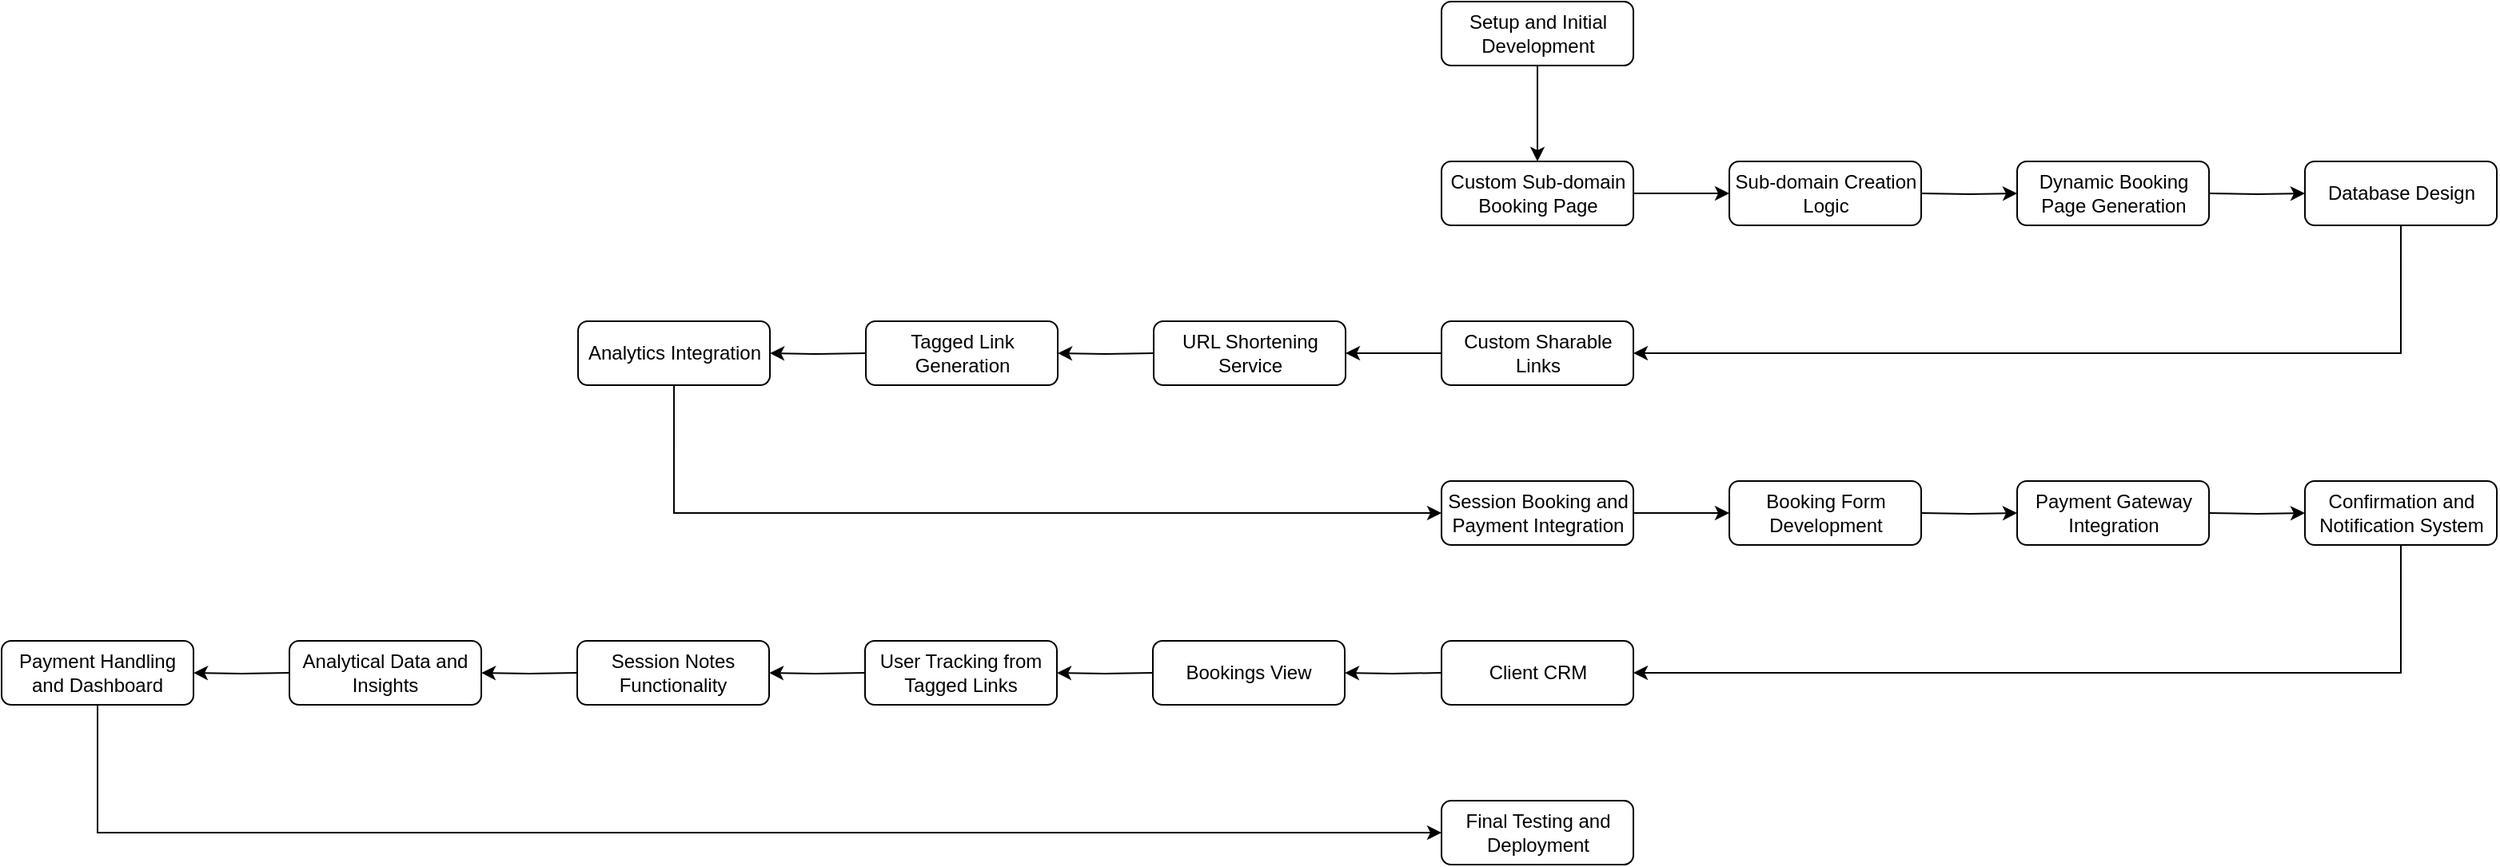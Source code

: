 <mxfile version="24.6.4" type="device">
  <diagram id="C5RBs43oDa-KdzZeNtuy" name="Page-1">
    <mxGraphModel dx="3204" dy="1452" grid="1" gridSize="10" guides="1" tooltips="1" connect="1" arrows="1" fold="1" page="1" pageScale="1" pageWidth="1169" pageHeight="827" math="0" shadow="0">
      <root>
        <mxCell id="WIyWlLk6GJQsqaUBKTNV-0" />
        <mxCell id="WIyWlLk6GJQsqaUBKTNV-1" parent="WIyWlLk6GJQsqaUBKTNV-0" />
        <mxCell id="BwjRhqzFZMYUQz5JcEp9-24" style="edgeStyle=orthogonalEdgeStyle;rounded=0;orthogonalLoop=1;jettySize=auto;html=1;exitX=0.5;exitY=1;exitDx=0;exitDy=0;entryX=0.5;entryY=0;entryDx=0;entryDy=0;" edge="1" parent="WIyWlLk6GJQsqaUBKTNV-1" source="WIyWlLk6GJQsqaUBKTNV-12" target="BwjRhqzFZMYUQz5JcEp9-1">
          <mxGeometry relative="1" as="geometry" />
        </mxCell>
        <mxCell id="WIyWlLk6GJQsqaUBKTNV-12" value="Setup and Initial Development" style="rounded=1;whiteSpace=wrap;html=1;fontSize=12;glass=0;strokeWidth=1;shadow=0;" parent="WIyWlLk6GJQsqaUBKTNV-1" vertex="1">
          <mxGeometry x="-59.48" y="110" width="120" height="40" as="geometry" />
        </mxCell>
        <mxCell id="BwjRhqzFZMYUQz5JcEp9-14" style="edgeStyle=orthogonalEdgeStyle;rounded=0;orthogonalLoop=1;jettySize=auto;html=1;exitX=1;exitY=0.5;exitDx=0;exitDy=0;entryX=0;entryY=0.5;entryDx=0;entryDy=0;" edge="1" parent="WIyWlLk6GJQsqaUBKTNV-1" source="BwjRhqzFZMYUQz5JcEp9-1" target="BwjRhqzFZMYUQz5JcEp9-13">
          <mxGeometry relative="1" as="geometry" />
        </mxCell>
        <mxCell id="BwjRhqzFZMYUQz5JcEp9-1" value="Custom Sub-domain Booking Page" style="rounded=1;whiteSpace=wrap;html=1;fontSize=12;glass=0;strokeWidth=1;shadow=0;" vertex="1" parent="WIyWlLk6GJQsqaUBKTNV-1">
          <mxGeometry x="-59.48" y="210" width="120" height="40" as="geometry" />
        </mxCell>
        <mxCell id="BwjRhqzFZMYUQz5JcEp9-26" style="edgeStyle=orthogonalEdgeStyle;rounded=0;orthogonalLoop=1;jettySize=auto;html=1;exitX=0;exitY=0.5;exitDx=0;exitDy=0;entryX=1;entryY=0.5;entryDx=0;entryDy=0;" edge="1" parent="WIyWlLk6GJQsqaUBKTNV-1" source="BwjRhqzFZMYUQz5JcEp9-3" target="BwjRhqzFZMYUQz5JcEp9-25">
          <mxGeometry relative="1" as="geometry" />
        </mxCell>
        <mxCell id="BwjRhqzFZMYUQz5JcEp9-3" value="Custom Sharable Links" style="rounded=1;whiteSpace=wrap;html=1;fontSize=12;glass=0;strokeWidth=1;shadow=0;" vertex="1" parent="WIyWlLk6GJQsqaUBKTNV-1">
          <mxGeometry x="-59.48" y="310" width="120" height="40" as="geometry" />
        </mxCell>
        <mxCell id="BwjRhqzFZMYUQz5JcEp9-33" style="edgeStyle=orthogonalEdgeStyle;rounded=0;orthogonalLoop=1;jettySize=auto;html=1;exitX=1;exitY=0.5;exitDx=0;exitDy=0;entryX=0;entryY=0.5;entryDx=0;entryDy=0;" edge="1" parent="WIyWlLk6GJQsqaUBKTNV-1" source="BwjRhqzFZMYUQz5JcEp9-5" target="BwjRhqzFZMYUQz5JcEp9-32">
          <mxGeometry relative="1" as="geometry" />
        </mxCell>
        <mxCell id="BwjRhqzFZMYUQz5JcEp9-5" value="Session Booking and Payment Integration" style="rounded=1;whiteSpace=wrap;html=1;fontSize=12;glass=0;strokeWidth=1;shadow=0;" vertex="1" parent="WIyWlLk6GJQsqaUBKTNV-1">
          <mxGeometry x="-59.48" y="410" width="120" height="40" as="geometry" />
        </mxCell>
        <mxCell id="BwjRhqzFZMYUQz5JcEp9-7" value="Client CRM" style="rounded=1;whiteSpace=wrap;html=1;fontSize=12;glass=0;strokeWidth=1;shadow=0;" vertex="1" parent="WIyWlLk6GJQsqaUBKTNV-1">
          <mxGeometry x="-59.48" y="510" width="120" height="40" as="geometry" />
        </mxCell>
        <mxCell id="BwjRhqzFZMYUQz5JcEp9-12" value="Final Testing and Deployment" style="rounded=1;whiteSpace=wrap;html=1;fontSize=12;glass=0;strokeWidth=1;shadow=0;" vertex="1" parent="WIyWlLk6GJQsqaUBKTNV-1">
          <mxGeometry x="-59.48" y="610" width="120" height="40" as="geometry" />
        </mxCell>
        <mxCell id="BwjRhqzFZMYUQz5JcEp9-13" value="Sub-domain Creation Logic" style="rounded=1;whiteSpace=wrap;html=1;fontSize=12;glass=0;strokeWidth=1;shadow=0;" vertex="1" parent="WIyWlLk6GJQsqaUBKTNV-1">
          <mxGeometry x="120.52" y="210" width="120" height="40" as="geometry" />
        </mxCell>
        <mxCell id="BwjRhqzFZMYUQz5JcEp9-19" style="edgeStyle=orthogonalEdgeStyle;rounded=0;orthogonalLoop=1;jettySize=auto;html=1;exitX=1;exitY=0.5;exitDx=0;exitDy=0;entryX=0;entryY=0.5;entryDx=0;entryDy=0;" edge="1" parent="WIyWlLk6GJQsqaUBKTNV-1" target="BwjRhqzFZMYUQz5JcEp9-20">
          <mxGeometry relative="1" as="geometry">
            <mxPoint x="240.52" y="230" as="sourcePoint" />
          </mxGeometry>
        </mxCell>
        <mxCell id="BwjRhqzFZMYUQz5JcEp9-20" value="Dynamic Booking Page Generation" style="rounded=1;whiteSpace=wrap;html=1;fontSize=12;glass=0;strokeWidth=1;shadow=0;" vertex="1" parent="WIyWlLk6GJQsqaUBKTNV-1">
          <mxGeometry x="300.52" y="210" width="120" height="40" as="geometry" />
        </mxCell>
        <mxCell id="BwjRhqzFZMYUQz5JcEp9-21" style="edgeStyle=orthogonalEdgeStyle;rounded=0;orthogonalLoop=1;jettySize=auto;html=1;exitX=1;exitY=0.5;exitDx=0;exitDy=0;entryX=0;entryY=0.5;entryDx=0;entryDy=0;" edge="1" parent="WIyWlLk6GJQsqaUBKTNV-1" target="BwjRhqzFZMYUQz5JcEp9-22">
          <mxGeometry relative="1" as="geometry">
            <mxPoint x="420.52" y="230" as="sourcePoint" />
          </mxGeometry>
        </mxCell>
        <mxCell id="BwjRhqzFZMYUQz5JcEp9-23" style="edgeStyle=orthogonalEdgeStyle;rounded=0;orthogonalLoop=1;jettySize=auto;html=1;exitX=0.5;exitY=1;exitDx=0;exitDy=0;entryX=1;entryY=0.5;entryDx=0;entryDy=0;" edge="1" parent="WIyWlLk6GJQsqaUBKTNV-1" source="BwjRhqzFZMYUQz5JcEp9-22" target="BwjRhqzFZMYUQz5JcEp9-3">
          <mxGeometry relative="1" as="geometry" />
        </mxCell>
        <mxCell id="BwjRhqzFZMYUQz5JcEp9-22" value="Database Design" style="rounded=1;whiteSpace=wrap;html=1;fontSize=12;glass=0;strokeWidth=1;shadow=0;" vertex="1" parent="WIyWlLk6GJQsqaUBKTNV-1">
          <mxGeometry x="480.52" y="210" width="120" height="40" as="geometry" />
        </mxCell>
        <mxCell id="BwjRhqzFZMYUQz5JcEp9-25" value="URL Shortening Service" style="rounded=1;whiteSpace=wrap;html=1;fontSize=12;glass=0;strokeWidth=1;shadow=0;" vertex="1" parent="WIyWlLk6GJQsqaUBKTNV-1">
          <mxGeometry x="-239.48" y="310" width="120" height="40" as="geometry" />
        </mxCell>
        <mxCell id="BwjRhqzFZMYUQz5JcEp9-27" style="edgeStyle=orthogonalEdgeStyle;rounded=0;orthogonalLoop=1;jettySize=auto;html=1;exitX=0;exitY=0.5;exitDx=0;exitDy=0;entryX=1;entryY=0.5;entryDx=0;entryDy=0;" edge="1" parent="WIyWlLk6GJQsqaUBKTNV-1" target="BwjRhqzFZMYUQz5JcEp9-28">
          <mxGeometry relative="1" as="geometry">
            <mxPoint x="-239.48" y="330" as="sourcePoint" />
          </mxGeometry>
        </mxCell>
        <mxCell id="BwjRhqzFZMYUQz5JcEp9-28" value="Tagged Link Generation" style="rounded=1;whiteSpace=wrap;html=1;fontSize=12;glass=0;strokeWidth=1;shadow=0;" vertex="1" parent="WIyWlLk6GJQsqaUBKTNV-1">
          <mxGeometry x="-419.48" y="310" width="120" height="40" as="geometry" />
        </mxCell>
        <mxCell id="BwjRhqzFZMYUQz5JcEp9-29" style="edgeStyle=orthogonalEdgeStyle;rounded=0;orthogonalLoop=1;jettySize=auto;html=1;exitX=0;exitY=0.5;exitDx=0;exitDy=0;entryX=1;entryY=0.5;entryDx=0;entryDy=0;" edge="1" parent="WIyWlLk6GJQsqaUBKTNV-1" target="BwjRhqzFZMYUQz5JcEp9-30">
          <mxGeometry relative="1" as="geometry">
            <mxPoint x="-419.48" y="330" as="sourcePoint" />
          </mxGeometry>
        </mxCell>
        <mxCell id="BwjRhqzFZMYUQz5JcEp9-31" style="edgeStyle=orthogonalEdgeStyle;rounded=0;orthogonalLoop=1;jettySize=auto;html=1;exitX=0.5;exitY=1;exitDx=0;exitDy=0;entryX=0;entryY=0.5;entryDx=0;entryDy=0;" edge="1" parent="WIyWlLk6GJQsqaUBKTNV-1" source="BwjRhqzFZMYUQz5JcEp9-30" target="BwjRhqzFZMYUQz5JcEp9-5">
          <mxGeometry relative="1" as="geometry" />
        </mxCell>
        <mxCell id="BwjRhqzFZMYUQz5JcEp9-30" value="Analytics Integration" style="rounded=1;whiteSpace=wrap;html=1;fontSize=12;glass=0;strokeWidth=1;shadow=0;" vertex="1" parent="WIyWlLk6GJQsqaUBKTNV-1">
          <mxGeometry x="-599.48" y="310" width="120" height="40" as="geometry" />
        </mxCell>
        <mxCell id="BwjRhqzFZMYUQz5JcEp9-32" value="Booking Form Development" style="rounded=1;whiteSpace=wrap;html=1;fontSize=12;glass=0;strokeWidth=1;shadow=0;" vertex="1" parent="WIyWlLk6GJQsqaUBKTNV-1">
          <mxGeometry x="120.52" y="410" width="120" height="40" as="geometry" />
        </mxCell>
        <mxCell id="BwjRhqzFZMYUQz5JcEp9-34" style="edgeStyle=orthogonalEdgeStyle;rounded=0;orthogonalLoop=1;jettySize=auto;html=1;exitX=1;exitY=0.5;exitDx=0;exitDy=0;entryX=0;entryY=0.5;entryDx=0;entryDy=0;" edge="1" parent="WIyWlLk6GJQsqaUBKTNV-1" target="BwjRhqzFZMYUQz5JcEp9-35">
          <mxGeometry relative="1" as="geometry">
            <mxPoint x="240.52" y="430" as="sourcePoint" />
          </mxGeometry>
        </mxCell>
        <mxCell id="BwjRhqzFZMYUQz5JcEp9-35" value="Payment Gateway Integration" style="rounded=1;whiteSpace=wrap;html=1;fontSize=12;glass=0;strokeWidth=1;shadow=0;" vertex="1" parent="WIyWlLk6GJQsqaUBKTNV-1">
          <mxGeometry x="300.52" y="410" width="120" height="40" as="geometry" />
        </mxCell>
        <mxCell id="BwjRhqzFZMYUQz5JcEp9-36" style="edgeStyle=orthogonalEdgeStyle;rounded=0;orthogonalLoop=1;jettySize=auto;html=1;exitX=1;exitY=0.5;exitDx=0;exitDy=0;entryX=0;entryY=0.5;entryDx=0;entryDy=0;" edge="1" parent="WIyWlLk6GJQsqaUBKTNV-1" target="BwjRhqzFZMYUQz5JcEp9-37">
          <mxGeometry relative="1" as="geometry">
            <mxPoint x="420.52" y="430" as="sourcePoint" />
          </mxGeometry>
        </mxCell>
        <mxCell id="BwjRhqzFZMYUQz5JcEp9-38" style="edgeStyle=orthogonalEdgeStyle;rounded=0;orthogonalLoop=1;jettySize=auto;html=1;exitX=0.5;exitY=1;exitDx=0;exitDy=0;entryX=1;entryY=0.5;entryDx=0;entryDy=0;" edge="1" parent="WIyWlLk6GJQsqaUBKTNV-1" source="BwjRhqzFZMYUQz5JcEp9-37" target="BwjRhqzFZMYUQz5JcEp9-7">
          <mxGeometry relative="1" as="geometry" />
        </mxCell>
        <mxCell id="BwjRhqzFZMYUQz5JcEp9-37" value="Confirmation and Notification System" style="rounded=1;whiteSpace=wrap;html=1;fontSize=12;glass=0;strokeWidth=1;shadow=0;" vertex="1" parent="WIyWlLk6GJQsqaUBKTNV-1">
          <mxGeometry x="480.52" y="410" width="120" height="40" as="geometry" />
        </mxCell>
        <mxCell id="BwjRhqzFZMYUQz5JcEp9-39" style="edgeStyle=orthogonalEdgeStyle;rounded=0;orthogonalLoop=1;jettySize=auto;html=1;exitX=0;exitY=0.5;exitDx=0;exitDy=0;entryX=1;entryY=0.5;entryDx=0;entryDy=0;" edge="1" parent="WIyWlLk6GJQsqaUBKTNV-1" target="BwjRhqzFZMYUQz5JcEp9-40">
          <mxGeometry relative="1" as="geometry">
            <mxPoint x="-60" y="530" as="sourcePoint" />
          </mxGeometry>
        </mxCell>
        <mxCell id="BwjRhqzFZMYUQz5JcEp9-40" value="Bookings View" style="rounded=1;whiteSpace=wrap;html=1;fontSize=12;glass=0;strokeWidth=1;shadow=0;" vertex="1" parent="WIyWlLk6GJQsqaUBKTNV-1">
          <mxGeometry x="-240" y="510" width="120" height="40" as="geometry" />
        </mxCell>
        <mxCell id="BwjRhqzFZMYUQz5JcEp9-41" style="edgeStyle=orthogonalEdgeStyle;rounded=0;orthogonalLoop=1;jettySize=auto;html=1;exitX=0;exitY=0.5;exitDx=0;exitDy=0;entryX=1;entryY=0.5;entryDx=0;entryDy=0;" edge="1" parent="WIyWlLk6GJQsqaUBKTNV-1" target="BwjRhqzFZMYUQz5JcEp9-42">
          <mxGeometry relative="1" as="geometry">
            <mxPoint x="-240" y="530" as="sourcePoint" />
          </mxGeometry>
        </mxCell>
        <mxCell id="BwjRhqzFZMYUQz5JcEp9-42" value="User Tracking from Tagged Links" style="rounded=1;whiteSpace=wrap;html=1;fontSize=12;glass=0;strokeWidth=1;shadow=0;" vertex="1" parent="WIyWlLk6GJQsqaUBKTNV-1">
          <mxGeometry x="-420" y="510" width="120" height="40" as="geometry" />
        </mxCell>
        <mxCell id="BwjRhqzFZMYUQz5JcEp9-43" style="edgeStyle=orthogonalEdgeStyle;rounded=0;orthogonalLoop=1;jettySize=auto;html=1;exitX=0;exitY=0.5;exitDx=0;exitDy=0;entryX=1;entryY=0.5;entryDx=0;entryDy=0;" edge="1" parent="WIyWlLk6GJQsqaUBKTNV-1" target="BwjRhqzFZMYUQz5JcEp9-45">
          <mxGeometry relative="1" as="geometry">
            <mxPoint x="-420" y="530" as="sourcePoint" />
          </mxGeometry>
        </mxCell>
        <mxCell id="BwjRhqzFZMYUQz5JcEp9-45" value="Session Notes Functionality" style="rounded=1;whiteSpace=wrap;html=1;fontSize=12;glass=0;strokeWidth=1;shadow=0;" vertex="1" parent="WIyWlLk6GJQsqaUBKTNV-1">
          <mxGeometry x="-600" y="510" width="120" height="40" as="geometry" />
        </mxCell>
        <mxCell id="BwjRhqzFZMYUQz5JcEp9-47" style="edgeStyle=orthogonalEdgeStyle;rounded=0;orthogonalLoop=1;jettySize=auto;html=1;exitX=0;exitY=0.5;exitDx=0;exitDy=0;entryX=1;entryY=0.5;entryDx=0;entryDy=0;" edge="1" parent="WIyWlLk6GJQsqaUBKTNV-1" target="BwjRhqzFZMYUQz5JcEp9-48">
          <mxGeometry relative="1" as="geometry">
            <mxPoint x="-600" y="530" as="sourcePoint" />
          </mxGeometry>
        </mxCell>
        <mxCell id="BwjRhqzFZMYUQz5JcEp9-48" value="Analytical Data and Insights" style="rounded=1;whiteSpace=wrap;html=1;fontSize=12;glass=0;strokeWidth=1;shadow=0;" vertex="1" parent="WIyWlLk6GJQsqaUBKTNV-1">
          <mxGeometry x="-780" y="510" width="120" height="40" as="geometry" />
        </mxCell>
        <mxCell id="BwjRhqzFZMYUQz5JcEp9-49" style="edgeStyle=orthogonalEdgeStyle;rounded=0;orthogonalLoop=1;jettySize=auto;html=1;exitX=0;exitY=0.5;exitDx=0;exitDy=0;entryX=1;entryY=0.5;entryDx=0;entryDy=0;" edge="1" parent="WIyWlLk6GJQsqaUBKTNV-1" target="BwjRhqzFZMYUQz5JcEp9-50">
          <mxGeometry relative="1" as="geometry">
            <mxPoint x="-780" y="530" as="sourcePoint" />
          </mxGeometry>
        </mxCell>
        <mxCell id="BwjRhqzFZMYUQz5JcEp9-51" style="edgeStyle=orthogonalEdgeStyle;rounded=0;orthogonalLoop=1;jettySize=auto;html=1;exitX=0.5;exitY=1;exitDx=0;exitDy=0;entryX=0;entryY=0.5;entryDx=0;entryDy=0;" edge="1" parent="WIyWlLk6GJQsqaUBKTNV-1" source="BwjRhqzFZMYUQz5JcEp9-50" target="BwjRhqzFZMYUQz5JcEp9-12">
          <mxGeometry relative="1" as="geometry" />
        </mxCell>
        <mxCell id="BwjRhqzFZMYUQz5JcEp9-50" value="Payment Handling and Dashboard" style="rounded=1;whiteSpace=wrap;html=1;fontSize=12;glass=0;strokeWidth=1;shadow=0;" vertex="1" parent="WIyWlLk6GJQsqaUBKTNV-1">
          <mxGeometry x="-960" y="510" width="120" height="40" as="geometry" />
        </mxCell>
      </root>
    </mxGraphModel>
  </diagram>
</mxfile>
